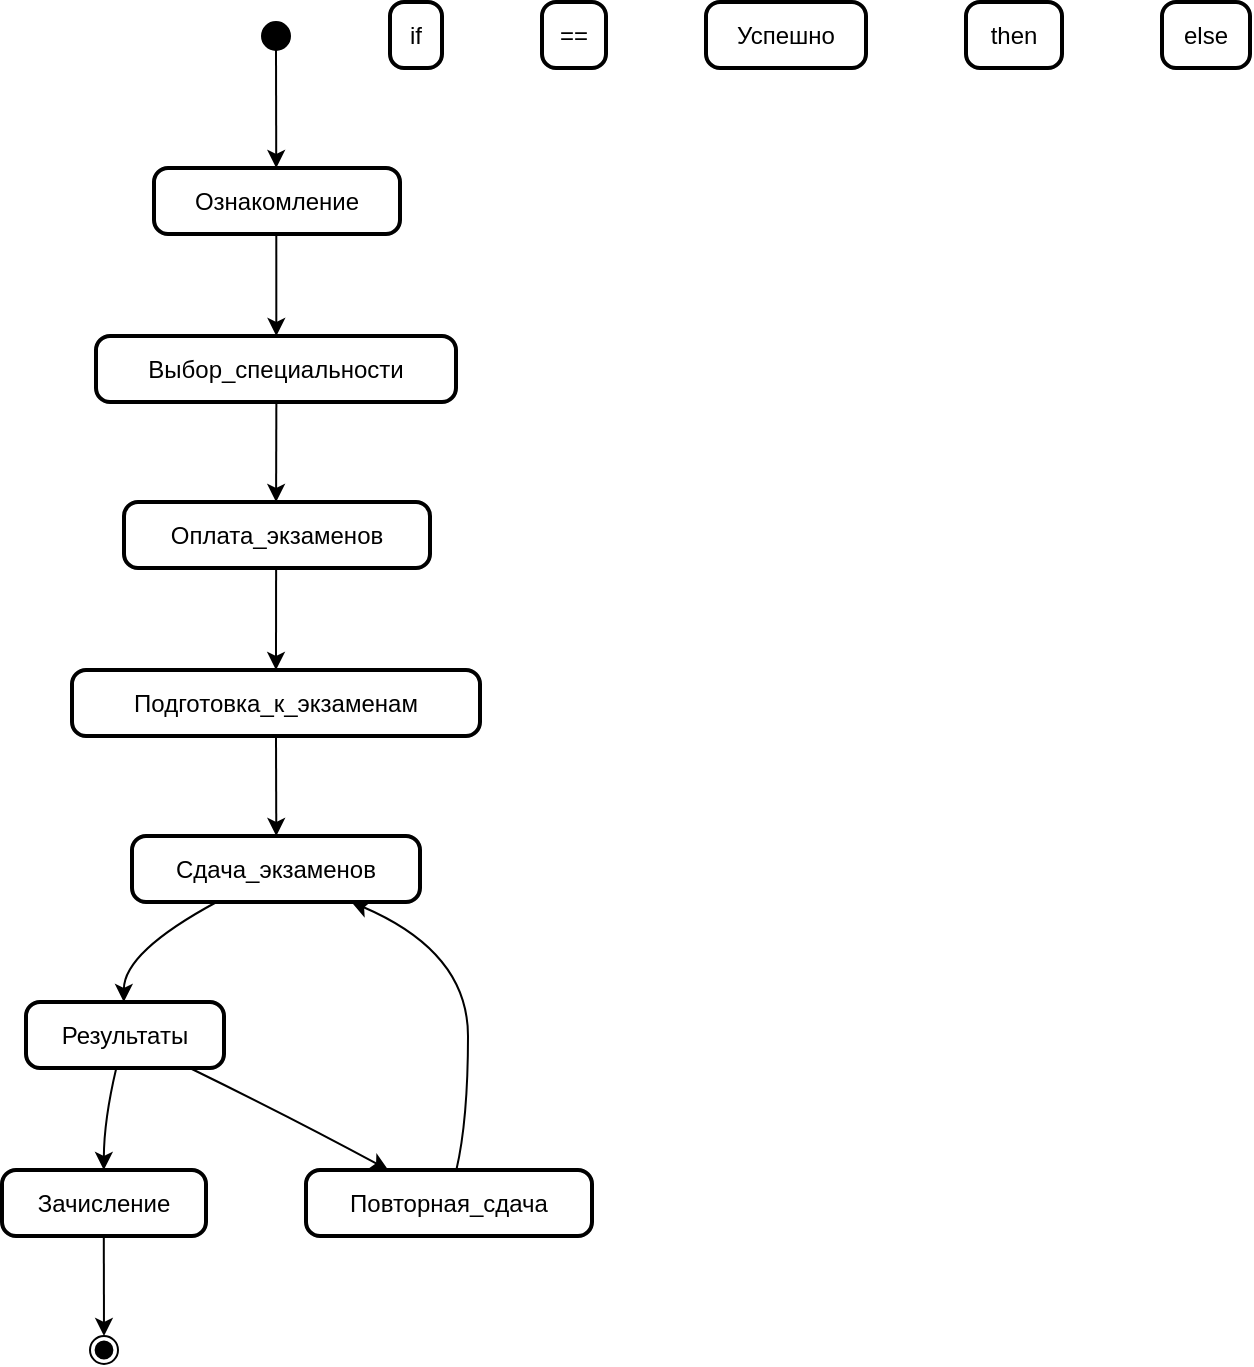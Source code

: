 <mxfile version="21.2.2" type="github">
  <diagram name="Страница 1" id="qHFQTCoh3ErPG6jiXlKA">
    <mxGraphModel>
      <root>
        <mxCell id="0" />
        <mxCell id="1" parent="0" />
        <mxCell id="2" value="" style="ellipse;fillColor=strokeColor;" vertex="1" parent="1">
          <mxGeometry x="138" y="18" width="14" height="14" as="geometry" />
        </mxCell>
        <mxCell id="3" value="Ознакомление" style="rounded=1;absoluteArcSize=1;arcSize=14;whiteSpace=wrap;strokeWidth=2;" vertex="1" parent="1">
          <mxGeometry x="84" y="91" width="123" height="33" as="geometry" />
        </mxCell>
        <mxCell id="4" value="Выбор_специальности" style="rounded=1;absoluteArcSize=1;arcSize=14;whiteSpace=wrap;strokeWidth=2;" vertex="1" parent="1">
          <mxGeometry x="55" y="175" width="180" height="33" as="geometry" />
        </mxCell>
        <mxCell id="5" value="Оплата_экзаменов" style="rounded=1;absoluteArcSize=1;arcSize=14;whiteSpace=wrap;strokeWidth=2;" vertex="1" parent="1">
          <mxGeometry x="69" y="258" width="153" height="33" as="geometry" />
        </mxCell>
        <mxCell id="6" value="Подготовка_к_экзаменам" style="rounded=1;absoluteArcSize=1;arcSize=14;whiteSpace=wrap;strokeWidth=2;" vertex="1" parent="1">
          <mxGeometry x="43" y="342" width="204" height="33" as="geometry" />
        </mxCell>
        <mxCell id="7" value="Сдача_экзаменов" style="rounded=1;absoluteArcSize=1;arcSize=14;whiteSpace=wrap;strokeWidth=2;" vertex="1" parent="1">
          <mxGeometry x="73" y="425" width="144" height="33" as="geometry" />
        </mxCell>
        <mxCell id="8" value="Результаты" style="rounded=1;absoluteArcSize=1;arcSize=14;whiteSpace=wrap;strokeWidth=2;" vertex="1" parent="1">
          <mxGeometry x="20" y="508" width="99" height="33" as="geometry" />
        </mxCell>
        <mxCell id="9" value="if" style="rounded=1;absoluteArcSize=1;arcSize=14;whiteSpace=wrap;strokeWidth=2;" vertex="1" parent="1">
          <mxGeometry x="202" y="8" width="26" height="33" as="geometry" />
        </mxCell>
        <mxCell id="10" value="==" style="rounded=1;absoluteArcSize=1;arcSize=14;whiteSpace=wrap;strokeWidth=2;" vertex="1" parent="1">
          <mxGeometry x="278" y="8" width="32" height="33" as="geometry" />
        </mxCell>
        <mxCell id="11" value="Успешно" style="rounded=1;absoluteArcSize=1;arcSize=14;whiteSpace=wrap;strokeWidth=2;" vertex="1" parent="1">
          <mxGeometry x="360" y="8" width="80" height="33" as="geometry" />
        </mxCell>
        <mxCell id="12" value="then" style="rounded=1;absoluteArcSize=1;arcSize=14;whiteSpace=wrap;strokeWidth=2;" vertex="1" parent="1">
          <mxGeometry x="490" y="8" width="48" height="33" as="geometry" />
        </mxCell>
        <mxCell id="13" value="Зачисление" style="rounded=1;absoluteArcSize=1;arcSize=14;whiteSpace=wrap;strokeWidth=2;" vertex="1" parent="1">
          <mxGeometry x="8" y="592" width="102" height="33" as="geometry" />
        </mxCell>
        <mxCell id="14" value="else" style="rounded=1;absoluteArcSize=1;arcSize=14;whiteSpace=wrap;strokeWidth=2;" vertex="1" parent="1">
          <mxGeometry x="588" y="8" width="44" height="33" as="geometry" />
        </mxCell>
        <mxCell id="15" value="Повторная_сдача" style="rounded=1;absoluteArcSize=1;arcSize=14;whiteSpace=wrap;strokeWidth=2;" vertex="1" parent="1">
          <mxGeometry x="160" y="592" width="143" height="33" as="geometry" />
        </mxCell>
        <mxCell id="16" value="" style="ellipse;shape=endState;fillColor=strokeColor;" vertex="1" parent="1">
          <mxGeometry x="52" y="675" width="14" height="14" as="geometry" />
        </mxCell>
        <mxCell id="17" value="" style="curved=1;startArrow=none;;exitX=0.507;exitY=0.979;entryX=0.497;entryY=0.012;" edge="1" parent="1" source="2" target="3">
          <mxGeometry relative="1" as="geometry">
            <Array as="points" />
          </mxGeometry>
        </mxCell>
        <mxCell id="18" value="" style="curved=1;startArrow=none;;exitX=0.497;exitY=1.024;entryX=0.501;entryY=-0.006;" edge="1" parent="1" source="3" target="4">
          <mxGeometry relative="1" as="geometry">
            <Array as="points" />
          </mxGeometry>
        </mxCell>
        <mxCell id="19" value="" style="curved=1;startArrow=none;;exitX=0.501;exitY=1.006;entryX=0.497;entryY=0.006;" edge="1" parent="1" source="4" target="5">
          <mxGeometry relative="1" as="geometry">
            <Array as="points" />
          </mxGeometry>
        </mxCell>
        <mxCell id="20" value="" style="curved=1;startArrow=none;;exitX=0.497;exitY=1.018;entryX=0.5;entryY=-0.012;" edge="1" parent="1" source="5" target="6">
          <mxGeometry relative="1" as="geometry">
            <Array as="points" />
          </mxGeometry>
        </mxCell>
        <mxCell id="21" value="" style="curved=1;startArrow=none;;exitX=0.5;exitY=1.0;entryX=0.501;entryY=2.312e-7;" edge="1" parent="1" source="6" target="7">
          <mxGeometry relative="1" as="geometry">
            <Array as="points" />
          </mxGeometry>
        </mxCell>
        <mxCell id="22" value="" style="curved=1;startArrow=none;;exitX=0.289;exitY=1.012;entryX=0.494;entryY=0.012;" edge="1" parent="1" source="7" target="8">
          <mxGeometry relative="1" as="geometry">
            <Array as="points">
              <mxPoint x="69" y="483" />
            </Array>
          </mxGeometry>
        </mxCell>
        <mxCell id="23" value="" style="curved=1;startArrow=none;;exitX=0.454;exitY=1.024;entryX=0.499;entryY=-0.006;" edge="1" parent="1" source="8" target="13">
          <mxGeometry relative="1" as="geometry">
            <Array as="points">
              <mxPoint x="59" y="567" />
            </Array>
          </mxGeometry>
        </mxCell>
        <mxCell id="24" value="" style="curved=1;startArrow=none;;exitX=0.843;exitY=1.024;entryX=0.285;entryY=-0.006;" edge="1" parent="1" source="8" target="15">
          <mxGeometry relative="1" as="geometry">
            <Array as="points">
              <mxPoint x="155" y="567" />
            </Array>
          </mxGeometry>
        </mxCell>
        <mxCell id="25" value="" style="curved=1;startArrow=none;;exitX=0.526;exitY=-0.006;entryX=0.768;entryY=1.012;" edge="1" parent="1" source="15" target="7">
          <mxGeometry relative="1" as="geometry">
            <Array as="points">
              <mxPoint x="241" y="567" />
              <mxPoint x="241" y="483" />
            </Array>
          </mxGeometry>
        </mxCell>
        <mxCell id="26" value="" style="curved=1;startArrow=none;;exitX=0.499;exitY=1.006;entryX=0.495;entryY=0.014;" edge="1" parent="1" source="13" target="16">
          <mxGeometry relative="1" as="geometry">
            <Array as="points" />
          </mxGeometry>
        </mxCell>
      </root>
    </mxGraphModel>
  </diagram>
</mxfile>
